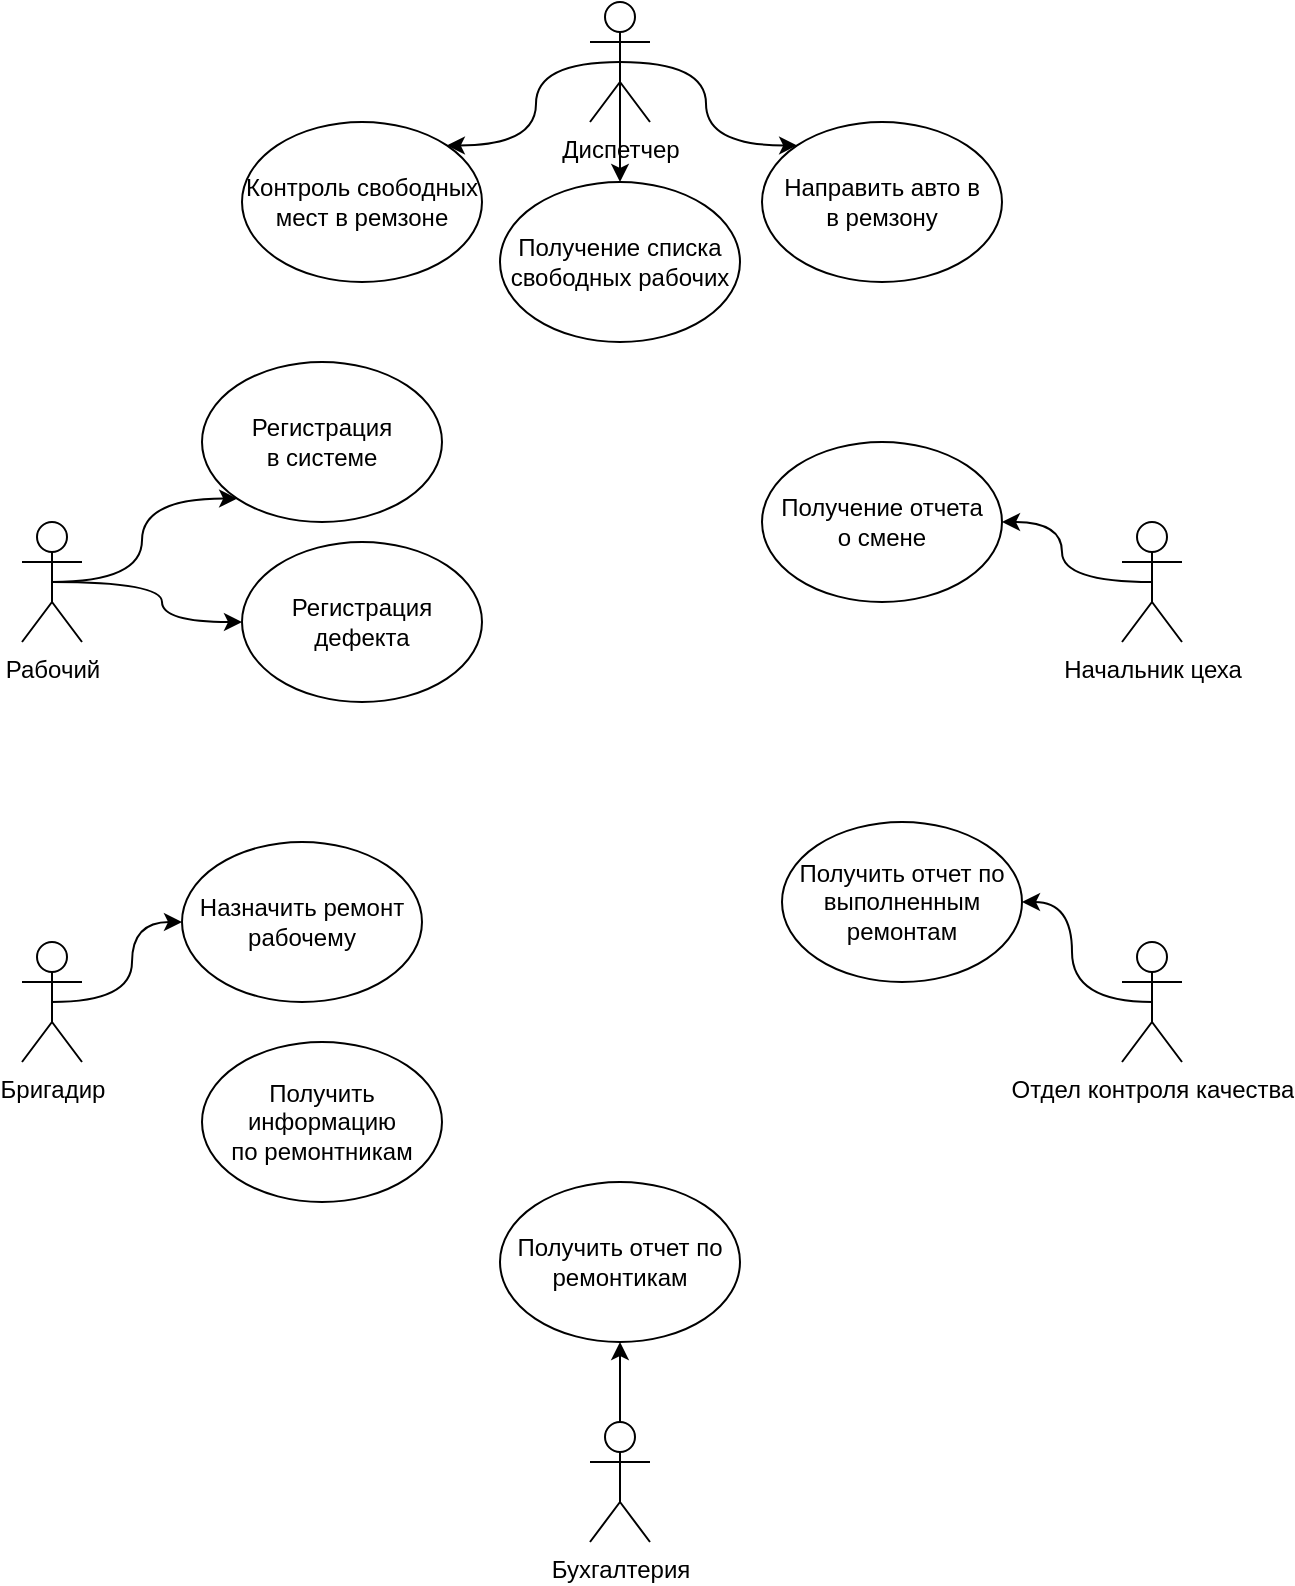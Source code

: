 <mxfile version="13.7.1" type="google"><diagram id="DHBuEbrsspsaocZYyizM" name="Page-1"><mxGraphModel dx="2066" dy="1137" grid="1" gridSize="10" guides="1" tooltips="1" connect="1" arrows="1" fold="1" page="1" pageScale="1" pageWidth="827" pageHeight="1169" math="0" shadow="0"><root><mxCell id="0"/><mxCell id="1" parent="0"/><mxCell id="aTtIcCzs2yaMkaGkF1BR-17" style="edgeStyle=orthogonalEdgeStyle;curved=1;orthogonalLoop=1;jettySize=auto;html=1;exitX=0.5;exitY=0.5;exitDx=0;exitDy=0;exitPerimeter=0;entryX=0;entryY=1;entryDx=0;entryDy=0;" edge="1" parent="1" source="aTtIcCzs2yaMkaGkF1BR-1" target="aTtIcCzs2yaMkaGkF1BR-4"><mxGeometry relative="1" as="geometry"/></mxCell><mxCell id="aTtIcCzs2yaMkaGkF1BR-18" style="edgeStyle=orthogonalEdgeStyle;curved=1;orthogonalLoop=1;jettySize=auto;html=1;exitX=0.5;exitY=0.5;exitDx=0;exitDy=0;exitPerimeter=0;" edge="1" parent="1" source="aTtIcCzs2yaMkaGkF1BR-1" target="aTtIcCzs2yaMkaGkF1BR-8"><mxGeometry relative="1" as="geometry"/></mxCell><mxCell id="aTtIcCzs2yaMkaGkF1BR-1" value="Рабочий" style="shape=umlActor;verticalLabelPosition=bottom;verticalAlign=top;html=1;outlineConnect=0;" vertex="1" parent="1"><mxGeometry x="100" y="280" width="30" height="60" as="geometry"/></mxCell><mxCell id="aTtIcCzs2yaMkaGkF1BR-19" style="edgeStyle=orthogonalEdgeStyle;curved=1;orthogonalLoop=1;jettySize=auto;html=1;exitX=0.5;exitY=0.5;exitDx=0;exitDy=0;exitPerimeter=0;" edge="1" parent="1" source="aTtIcCzs2yaMkaGkF1BR-2" target="aTtIcCzs2yaMkaGkF1BR-9"><mxGeometry relative="1" as="geometry"/></mxCell><mxCell id="aTtIcCzs2yaMkaGkF1BR-2" value="Бригадир" style="shape=umlActor;verticalLabelPosition=bottom;verticalAlign=top;html=1;outlineConnect=0;" vertex="1" parent="1"><mxGeometry x="100" y="490" width="30" height="60" as="geometry"/></mxCell><mxCell id="aTtIcCzs2yaMkaGkF1BR-23" style="edgeStyle=orthogonalEdgeStyle;curved=1;orthogonalLoop=1;jettySize=auto;html=1;exitX=0.5;exitY=0.5;exitDx=0;exitDy=0;exitPerimeter=0;" edge="1" parent="1" source="aTtIcCzs2yaMkaGkF1BR-3" target="aTtIcCzs2yaMkaGkF1BR-6"><mxGeometry relative="1" as="geometry"/></mxCell><mxCell id="aTtIcCzs2yaMkaGkF1BR-3" value="Начальник цеха" style="shape=umlActor;verticalLabelPosition=bottom;verticalAlign=top;html=1;outlineConnect=0;" vertex="1" parent="1"><mxGeometry x="650" y="280" width="30" height="60" as="geometry"/></mxCell><mxCell id="aTtIcCzs2yaMkaGkF1BR-4" value="Регистрация&lt;br&gt;в системе" style="ellipse;whiteSpace=wrap;html=1;" vertex="1" parent="1"><mxGeometry x="190" y="200" width="120" height="80" as="geometry"/></mxCell><mxCell id="aTtIcCzs2yaMkaGkF1BR-25" style="edgeStyle=orthogonalEdgeStyle;curved=1;orthogonalLoop=1;jettySize=auto;html=1;exitX=0.5;exitY=0.5;exitDx=0;exitDy=0;exitPerimeter=0;" edge="1" parent="1" source="aTtIcCzs2yaMkaGkF1BR-5" target="aTtIcCzs2yaMkaGkF1BR-24"><mxGeometry relative="1" as="geometry"/></mxCell><mxCell id="aTtIcCzs2yaMkaGkF1BR-5" value="Отдел контроля качества" style="shape=umlActor;verticalLabelPosition=bottom;verticalAlign=top;html=1;outlineConnect=0;" vertex="1" parent="1"><mxGeometry x="650" y="490" width="30" height="60" as="geometry"/></mxCell><mxCell id="aTtIcCzs2yaMkaGkF1BR-6" value="Получение отчета&lt;br&gt;о смене" style="ellipse;whiteSpace=wrap;html=1;" vertex="1" parent="1"><mxGeometry x="470" y="240" width="120" height="80" as="geometry"/></mxCell><mxCell id="aTtIcCzs2yaMkaGkF1BR-21" style="edgeStyle=orthogonalEdgeStyle;curved=1;orthogonalLoop=1;jettySize=auto;html=1;exitX=0.5;exitY=0.5;exitDx=0;exitDy=0;exitPerimeter=0;entryX=0.5;entryY=1;entryDx=0;entryDy=0;" edge="1" parent="1" source="aTtIcCzs2yaMkaGkF1BR-7" target="aTtIcCzs2yaMkaGkF1BR-20"><mxGeometry relative="1" as="geometry"/></mxCell><mxCell id="aTtIcCzs2yaMkaGkF1BR-7" value="Бухгалтерия" style="shape=umlActor;verticalLabelPosition=bottom;verticalAlign=top;html=1;outlineConnect=0;" vertex="1" parent="1"><mxGeometry x="384" y="730" width="30" height="60" as="geometry"/></mxCell><mxCell id="aTtIcCzs2yaMkaGkF1BR-8" value="Регистрация&lt;br&gt;дефекта" style="ellipse;whiteSpace=wrap;html=1;" vertex="1" parent="1"><mxGeometry x="210" y="290" width="120" height="80" as="geometry"/></mxCell><mxCell id="aTtIcCzs2yaMkaGkF1BR-9" value="Назначить ремонт&lt;br&gt;рабочему" style="ellipse;whiteSpace=wrap;html=1;" vertex="1" parent="1"><mxGeometry x="180" y="440" width="120" height="80" as="geometry"/></mxCell><mxCell id="aTtIcCzs2yaMkaGkF1BR-14" style="edgeStyle=orthogonalEdgeStyle;orthogonalLoop=1;jettySize=auto;html=1;exitX=0.5;exitY=0.5;exitDx=0;exitDy=0;exitPerimeter=0;curved=1;entryX=1;entryY=0;entryDx=0;entryDy=0;" edge="1" parent="1" source="aTtIcCzs2yaMkaGkF1BR-10" target="aTtIcCzs2yaMkaGkF1BR-13"><mxGeometry relative="1" as="geometry"/></mxCell><mxCell id="aTtIcCzs2yaMkaGkF1BR-15" style="edgeStyle=orthogonalEdgeStyle;curved=1;orthogonalLoop=1;jettySize=auto;html=1;exitX=0.5;exitY=0.5;exitDx=0;exitDy=0;exitPerimeter=0;entryX=0.5;entryY=0;entryDx=0;entryDy=0;" edge="1" parent="1" source="aTtIcCzs2yaMkaGkF1BR-10" target="aTtIcCzs2yaMkaGkF1BR-11"><mxGeometry relative="1" as="geometry"/></mxCell><mxCell id="aTtIcCzs2yaMkaGkF1BR-16" style="edgeStyle=orthogonalEdgeStyle;curved=1;orthogonalLoop=1;jettySize=auto;html=1;exitX=0.5;exitY=0.5;exitDx=0;exitDy=0;exitPerimeter=0;entryX=0;entryY=0;entryDx=0;entryDy=0;" edge="1" parent="1" source="aTtIcCzs2yaMkaGkF1BR-10" target="aTtIcCzs2yaMkaGkF1BR-12"><mxGeometry relative="1" as="geometry"/></mxCell><mxCell id="aTtIcCzs2yaMkaGkF1BR-10" value="Диспетчер" style="shape=umlActor;verticalLabelPosition=bottom;verticalAlign=top;html=1;outlineConnect=0;" vertex="1" parent="1"><mxGeometry x="384" y="20" width="30" height="60" as="geometry"/></mxCell><mxCell id="aTtIcCzs2yaMkaGkF1BR-11" value="Получение списка&lt;br&gt;свободных рабочих" style="ellipse;whiteSpace=wrap;html=1;" vertex="1" parent="1"><mxGeometry x="339" y="110" width="120" height="80" as="geometry"/></mxCell><mxCell id="aTtIcCzs2yaMkaGkF1BR-12" value="Направить авто в&lt;br&gt;в ремзону" style="ellipse;whiteSpace=wrap;html=1;" vertex="1" parent="1"><mxGeometry x="470" y="80" width="120" height="80" as="geometry"/></mxCell><mxCell id="aTtIcCzs2yaMkaGkF1BR-13" value="Контроль свободных&lt;br&gt;мест в ремзоне" style="ellipse;whiteSpace=wrap;html=1;" vertex="1" parent="1"><mxGeometry x="210" y="80" width="120" height="80" as="geometry"/></mxCell><mxCell id="aTtIcCzs2yaMkaGkF1BR-20" value="Получить отчет по&lt;br&gt;ремонтикам" style="ellipse;whiteSpace=wrap;html=1;" vertex="1" parent="1"><mxGeometry x="339" y="610" width="120" height="80" as="geometry"/></mxCell><mxCell id="aTtIcCzs2yaMkaGkF1BR-22" value="Получить информацию&lt;br&gt;по ремонтникам" style="ellipse;whiteSpace=wrap;html=1;" vertex="1" parent="1"><mxGeometry x="190" y="540" width="120" height="80" as="geometry"/></mxCell><mxCell id="aTtIcCzs2yaMkaGkF1BR-24" value="Получить отчет по&lt;br&gt;выполненным&lt;br&gt;ремонтам" style="ellipse;whiteSpace=wrap;html=1;" vertex="1" parent="1"><mxGeometry x="480" y="430" width="120" height="80" as="geometry"/></mxCell></root></mxGraphModel></diagram></mxfile>